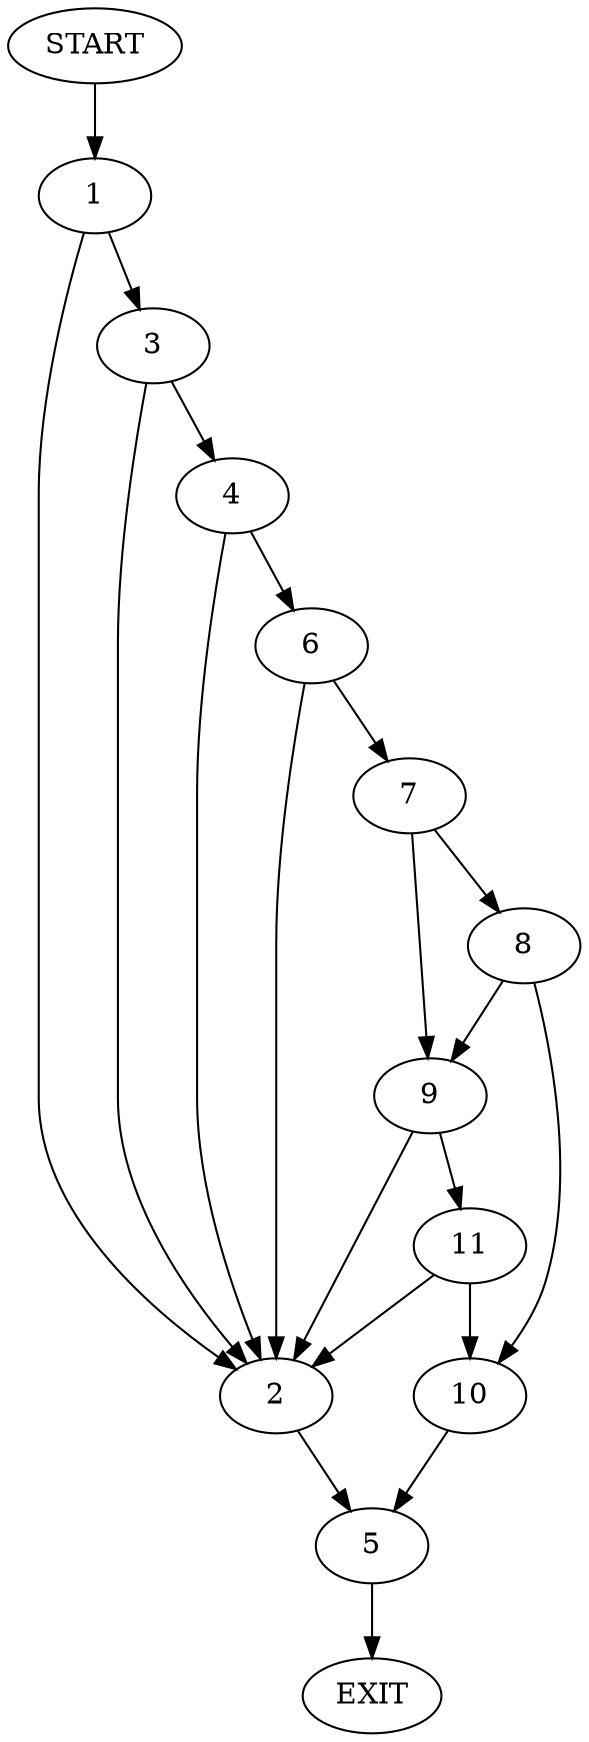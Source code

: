 digraph {
0 [label="START"]
12 [label="EXIT"]
0 -> 1
1 -> 2
1 -> 3
3 -> 2
3 -> 4
2 -> 5
4 -> 2
4 -> 6
6 -> 7
6 -> 2
7 -> 8
7 -> 9
8 -> 9
8 -> 10
9 -> 2
9 -> 11
10 -> 5
11 -> 2
11 -> 10
5 -> 12
}
